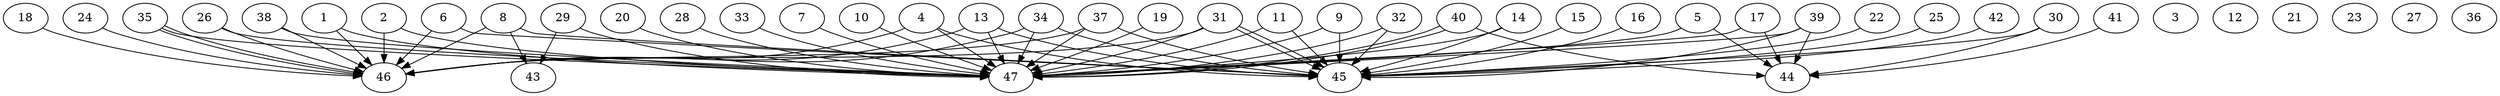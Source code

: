 // DAG (tier=3-complex, mode=compute, n=47, ccr=0.483, fat=0.866, density=0.697, regular=0.261, jump=0.213, mindata=1048576, maxdata=16777216)
// DAG automatically generated by daggen at Sun Aug 24 16:33:34 2025
// /home/ermia/Project/Environments/daggen/bin/daggen --dot --ccr 0.483 --fat 0.866 --regular 0.261 --density 0.697 --jump 0.213 --mindata 1048576 --maxdata 16777216 -n 47 
digraph G {
  1 [size="56403356938986208", alpha="0.02", expect_size="28201678469493104"]
  1 -> 46 [size ="51510113206272"]
  1 -> 47 [size ="51510113206272"]
  2 [size="54554449607503888", alpha="0.04", expect_size="27277224803751944"]
  2 -> 46 [size ="1273863216300032"]
  2 -> 47 [size ="1273863216300032"]
  3 [size="380803521128526336", alpha="0.17", expect_size="190401760564263168"]
  4 [size="80928547632065936", alpha="0.17", expect_size="40464273816032968"]
  4 -> 45 [size ="1475171286253568"]
  4 -> 46 [size ="1475171286253568"]
  4 -> 47 [size ="1475171286253568"]
  5 [size="765663094549612855296", alpha="0.10", expect_size="382831547274806427648"]
  5 -> 44 [size ="669548122472448"]
  5 -> 47 [size ="669548122472448"]
  6 [size="2171497843237599576064", alpha="0.18", expect_size="1085748921618799788032"]
  6 -> 45 [size ="1341517230768128"]
  6 -> 46 [size ="1341517230768128"]
  7 [size="1760606421212318400512", alpha="0.15", expect_size="880303210606159200256"]
  7 -> 47 [size ="1166446545600512"]
  8 [size="1986417392856411930624", alpha="0.17", expect_size="993208696428205965312"]
  8 -> 43 [size ="1264164701995008"]
  8 -> 45 [size ="1264164701995008"]
  8 -> 46 [size ="1264164701995008"]
  9 [size="2394023367322061766656", alpha="0.10", expect_size="1197011683661030883328"]
  9 -> 45 [size ="1431667755450368"]
  9 -> 47 [size ="1431667755450368"]
  10 [size="2231804201230896463872", alpha="0.19", expect_size="1115902100615448231936"]
  10 -> 47 [size ="1366241210007552"]
  11 [size="104037331959879303168", alpha="0.01", expect_size="52018665979939651584"]
  11 -> 45 [size ="176963129966592"]
  11 -> 47 [size ="176963129966592"]
  12 [size="526346928880926912", alpha="0.04", expect_size="263173464440463456"]
  13 [size="9348705009172292", alpha="0.06", expect_size="4674352504586146"]
  13 -> 45 [size ="796951389929472"]
  13 -> 46 [size ="796951389929472"]
  13 -> 47 [size ="796951389929472"]
  14 [size="63920906759359712", alpha="0.10", expect_size="31960453379679856"]
  14 -> 45 [size ="1564360770060288"]
  14 -> 47 [size ="1564360770060288"]
  15 [size="578059498447437824000", alpha="0.04", expect_size="289029749223718912000"]
  15 -> 45 [size ="555143187660800"]
  16 [size="189882524290806448128", alpha="0.02", expect_size="94941262145403224064"]
  16 -> 45 [size ="264289545879552"]
  17 [size="30403811343848384", alpha="0.04", expect_size="15201905671924192"]
  17 -> 44 [size ="490665653829632"]
  17 -> 47 [size ="490665653829632"]
  18 [size="123028061292626706432", alpha="0.10", expect_size="61514030646313353216"]
  18 -> 46 [size ="197891029204992"]
  19 [size="356900341794410112", alpha="0.18", expect_size="178450170897205056"]
  19 -> 47 [size ="130750749868032"]
  20 [size="4704231233690301104128", alpha="0.11", expect_size="2352115616845150552064"]
  20 -> 47 [size ="2246031077015552"]
  21 [size="27672066297240944", alpha="0.05", expect_size="13836033148620472"]
  22 [size="254801060060287392", alpha="0.17", expect_size="127400530030143696"]
  22 -> 45 [size ="390975646072832"]
  23 [size="4024850675236387946496", alpha="0.05", expect_size="2012425337618193973248"]
  24 [size="174070441783235680", alpha="0.16", expect_size="87035220891617840"]
  24 -> 46 [size ="339956358709248"]
  25 [size="38747344000245544", alpha="0.05", expect_size="19373672000122772"]
  25 -> 45 [size ="15813608210432"]
  26 [size="146888102843152512", alpha="0.09", expect_size="73444051421576256"]
  26 -> 46 [size ="211396277043200"]
  26 -> 47 [size ="211396277043200"]
  27 [size="1302037107166904", alpha="0.02", expect_size="651018553583452"]
  28 [size="32649713596116460", alpha="0.02", expect_size="16324856798058230"]
  28 -> 47 [size ="1013730133409792"]
  29 [size="289613427910166208", alpha="0.12", expect_size="144806713955083104"]
  29 -> 43 [size ="166414178582528"]
  29 -> 47 [size ="166414178582528"]
  30 [size="1572031650236203008000", alpha="0.12", expect_size="786015825118101504000"]
  30 -> 44 [size ="1081593770803200"]
  30 -> 45 [size ="1081593770803200"]
  31 [size="99155126823944192000", alpha="0.12", expect_size="49577563411972096000"]
  31 -> 45 [size ="171382616883200"]
  31 -> 45 [size ="171382616883200"]
  31 -> 46 [size ="171382616883200"]
  31 -> 47 [size ="171382616883200"]
  32 [size="13338917872722158", alpha="0.11", expect_size="6669458936361079"]
  32 -> 45 [size ="722257815011328"]
  32 -> 47 [size ="722257815011328"]
  33 [size="74250219487056880", alpha="0.08", expect_size="37125109743528440"]
  33 -> 47 [size ="65485131481088"]
  34 [size="22816724255537000", alpha="0.11", expect_size="11408362127768500"]
  34 -> 45 [size ="558423603150848"]
  34 -> 46 [size ="558423603150848"]
  34 -> 47 [size ="558423603150848"]
  35 [size="28543147499747600", alpha="0.10", expect_size="14271573749873800"]
  35 -> 46 [size ="1670342317703168"]
  35 -> 46 [size ="1670342317703168"]
  35 -> 47 [size ="1670342317703168"]
  36 [size="23286657137650732", alpha="0.16", expect_size="11643328568825366"]
  37 [size="3485082834973788995584", alpha="0.11", expect_size="1742541417486894497792"]
  37 -> 45 [size ="1838930815090688"]
  37 -> 46 [size ="1838930815090688"]
  37 -> 47 [size ="1838930815090688"]
  38 [size="35217367746660532224", alpha="0.07", expect_size="17608683873330266112"]
  38 -> 46 [size ="85953041399808"]
  38 -> 47 [size ="85953041399808"]
  39 [size="157743251194171744", alpha="0.18", expect_size="78871625597085872"]
  39 -> 44 [size ="326318268874752"]
  39 -> 45 [size ="326318268874752"]
  39 -> 47 [size ="326318268874752"]
  40 [size="4458459277310054", alpha="0.07", expect_size="2229229638655027"]
  40 -> 44 [size ="180058861862912"]
  40 -> 47 [size ="180058861862912"]
  40 -> 47 [size ="180058861862912"]
  41 [size="1032813818999043072", alpha="0.02", expect_size="516406909499521536"]
  41 -> 44 [size ="956287294636032"]
  42 [size="3059517122098591956992", alpha="0.14", expect_size="1529758561049295978496"]
  42 -> 45 [size ="1686003915948032"]
  43 [size="1504708492936159488", alpha="0.06", expect_size="752354246468079744"]
  44 [size="56969045698987960", alpha="0.11", expect_size="28484522849493980"]
  45 [size="55085825153221856", alpha="0.18", expect_size="27542912576610928"]
  46 [size="11550461774248454", alpha="0.15", expect_size="5775230887124227"]
  47 [size="8081933951128816", alpha="0.12", expect_size="4040966975564408"]
}